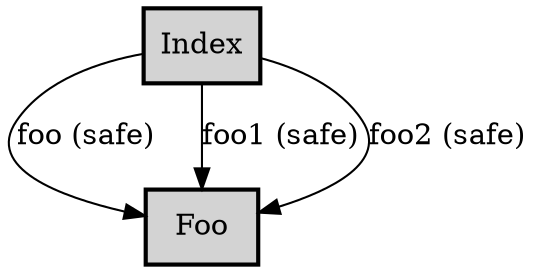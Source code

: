 digraph application_state_diagram {
  graph [
    labelloc="b";
    fontname="Helvetica"
    label="";
    URL="index.html"
  ];
  node [shape = box, style = "bold,filled"];


    Index->Foo [label = "foo (safe)" URL="docs/safe.foo.html"];
    Index->Foo [label = "foo1 (safe)" URL="docs/safe.foo1.html"];
    Index->Foo [label = "foo2 (safe)" URL="docs/safe.foo2.html"];

    Index [URL="docs/semantic.Index.html"]
    Foo [URL="docs/semantic.Foo.html"]

}